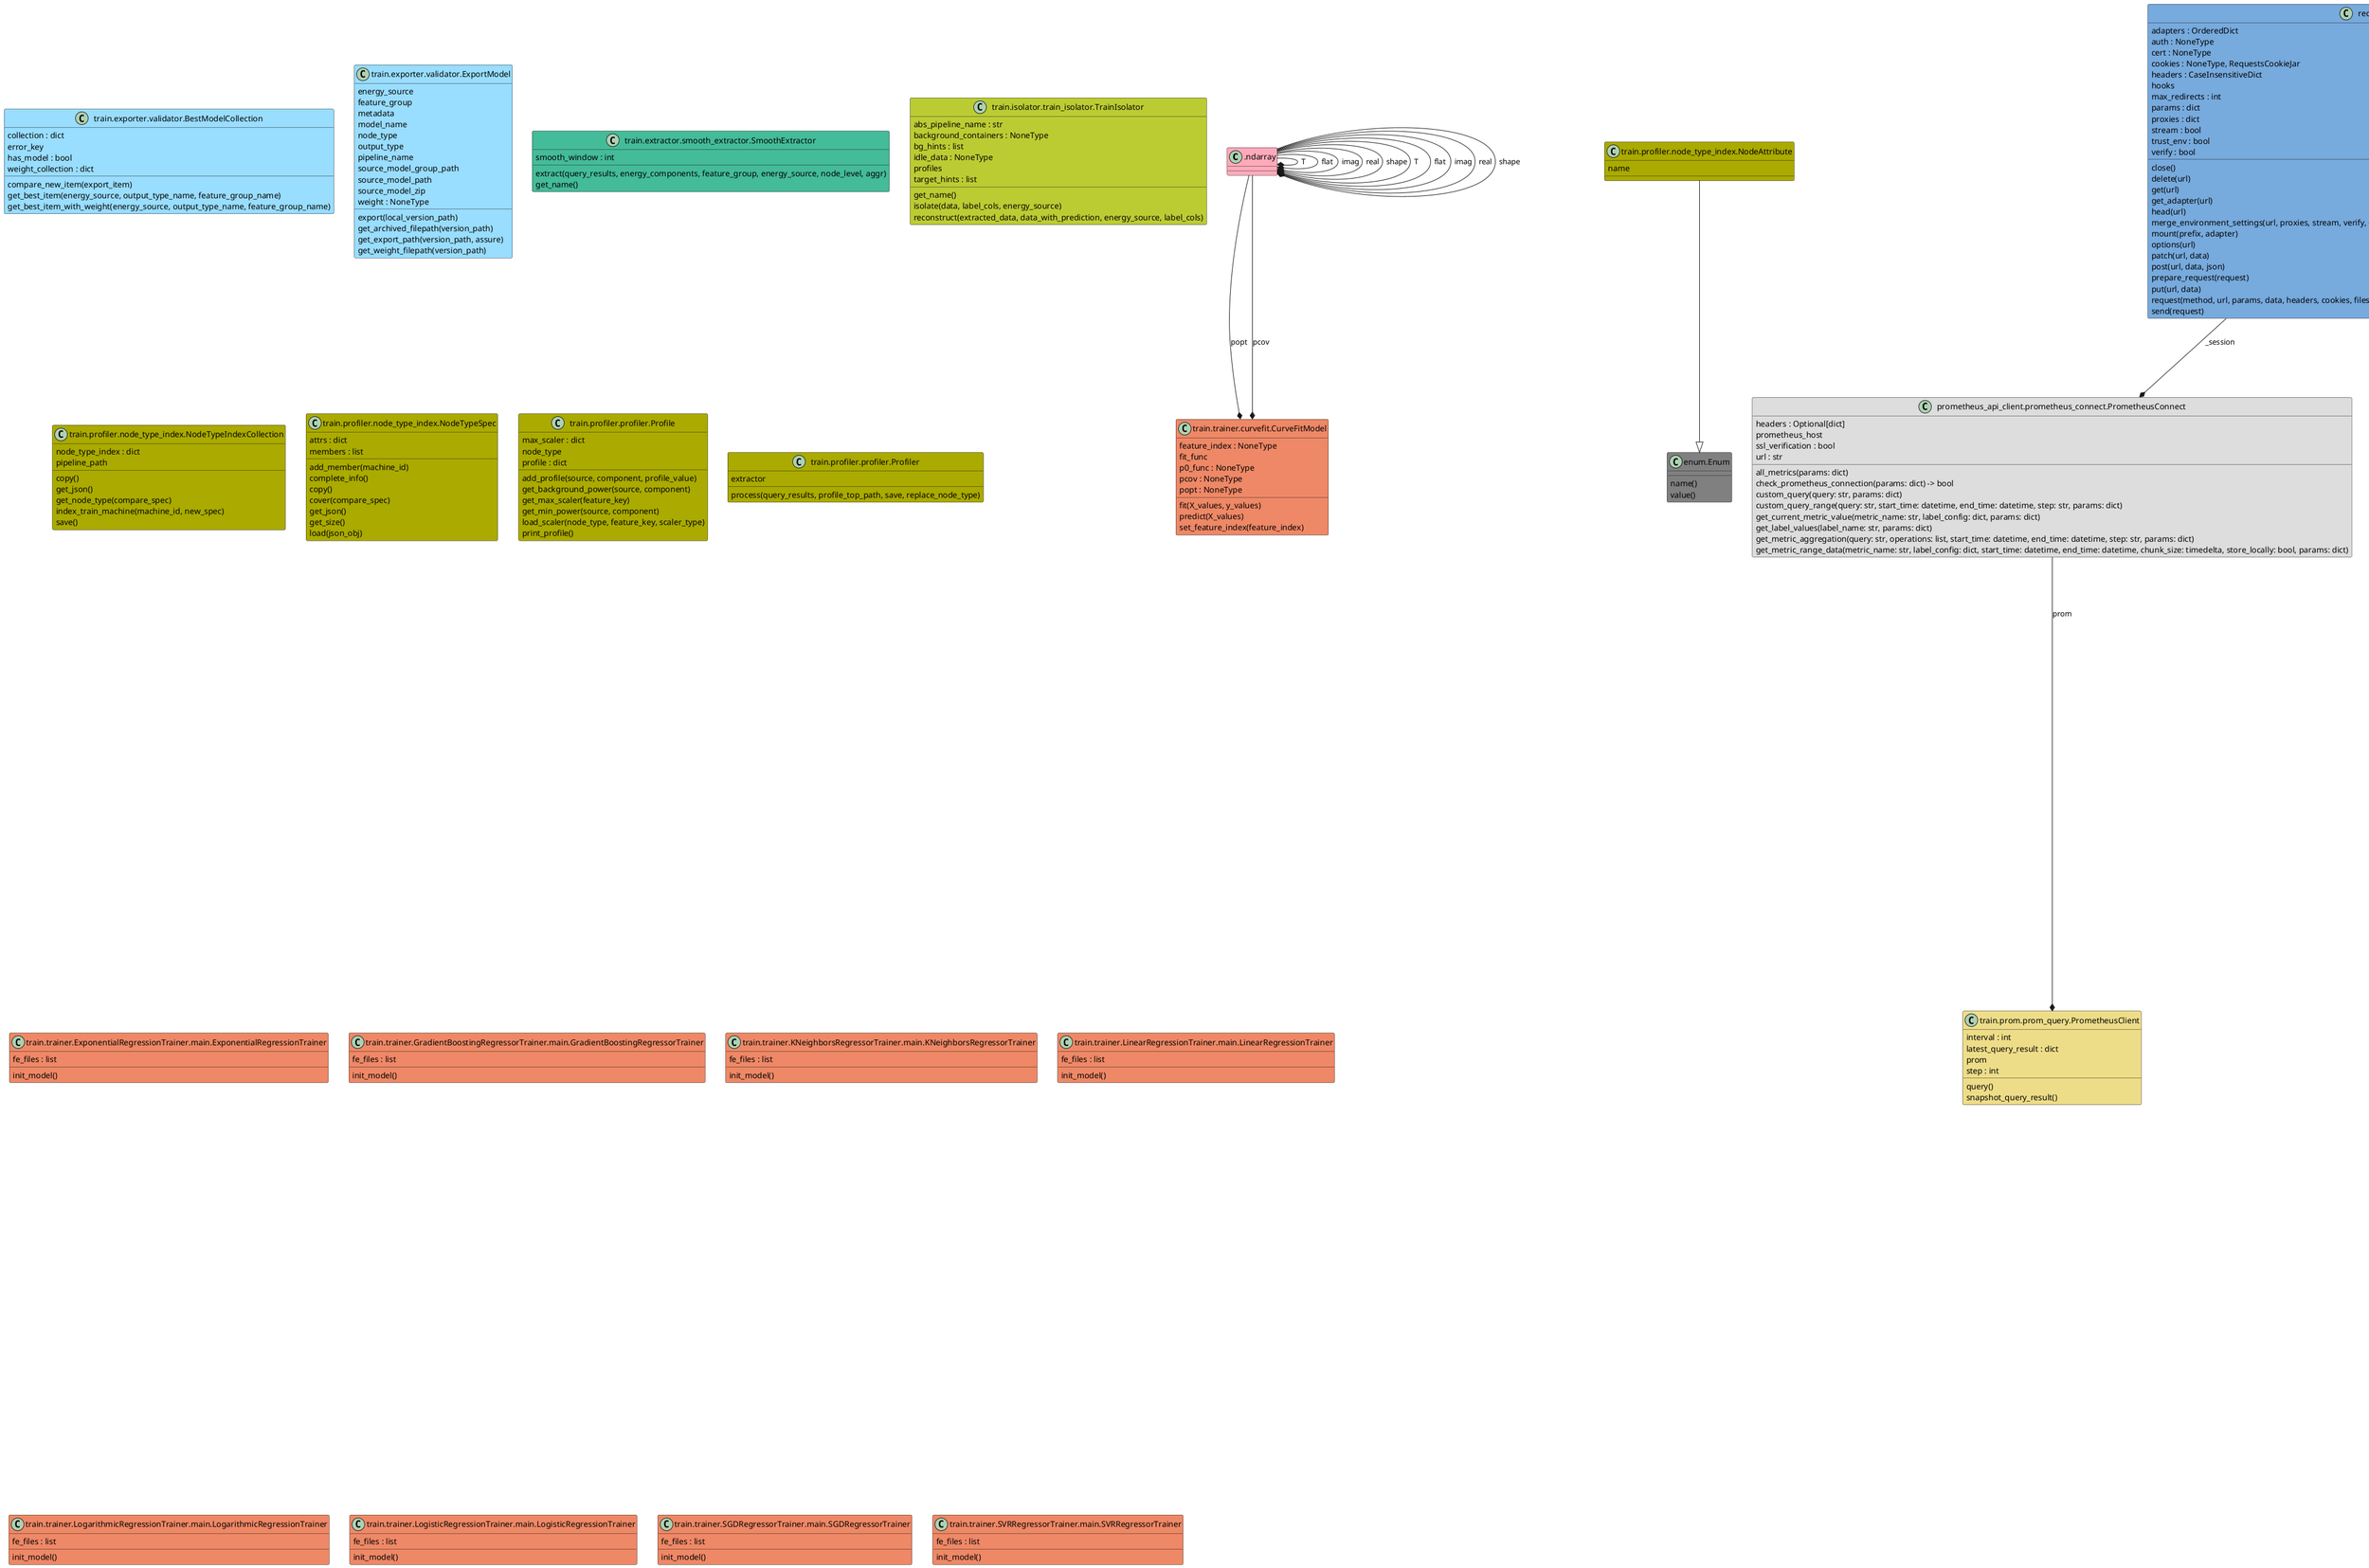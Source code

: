 @startuml classes
set namespaceSeparator none
class ".ndarray" as .ndarray #FFAABB {
}
class "enum.Enum" as enum.Enum #grey {
  name()
  value()
}
class "prometheus_api_client.prometheus_connect.PrometheusConnect" as prometheus_api_client.prometheus_connect.PrometheusConnect #DDDDDD {
  headers : Optional[dict]
  prometheus_host
  ssl_verification : bool
  url : str
  all_metrics(params: dict)
  check_prometheus_connection(params: dict) -> bool
  custom_query(query: str, params: dict)
  custom_query_range(query: str, start_time: datetime, end_time: datetime, step: str, params: dict)
  get_current_metric_value(metric_name: str, label_config: dict, params: dict)
  get_label_values(label_name: str, params: dict)
  get_metric_aggregation(query: str, operations: list, start_time: datetime, end_time: datetime, step: str, params: dict)
  get_metric_range_data(metric_name: str, label_config: dict, start_time: datetime, end_time: datetime, chunk_size: timedelta, store_locally: bool, params: dict)
}
class "requests.sessions.Session" as requests.sessions.Session #77AADD {
  adapters : OrderedDict
  auth : NoneType
  cert : NoneType
  cookies : NoneType, RequestsCookieJar
  headers : CaseInsensitiveDict
  hooks
  max_redirects : int
  params : dict
  proxies : dict
  stream : bool
  trust_env : bool
  verify : bool
  close()
  delete(url)
  get(url)
  get_adapter(url)
  head(url)
  merge_environment_settings(url, proxies, stream, verify, cert)
  mount(prefix, adapter)
  options(url)
  patch(url, data)
  post(url, data, json)
  prepare_request(request)
  put(url, data)
  request(method, url, params, data, headers, cookies, files, auth, timeout, allow_redirects, proxies, hooks, stream, verify, cert, json)
  send(request)
}
class "requests.sessions.SessionRedirectMixin" as requests.sessions.SessionRedirectMixin #77AADD {
  get_redirect_target(resp)
  rebuild_auth(prepared_request, response)
  rebuild_method(prepared_request, response)
  rebuild_proxies(prepared_request, proxies)
  resolve_redirects(resp, req, stream, timeout, verify, cert, proxies, yield_requests)
  should_strip_auth(old_url, new_url)
}
class "sklearn.base.BaseEstimator" as sklearn.base.BaseEstimator #99DDFF {
  feature_names_in_
  n_features_in_
  get_params(deep)
  set_params()
}
class "sklearn.base.TransformerMixin" as sklearn.base.TransformerMixin #99DDFF {
  fit_transform(X, y)
}
class "sklearn.preprocessing._polynomial.PolynomialFeatures" as sklearn.preprocessing._polynomial.PolynomialFeatures #44BB99 {
  degree : int
  include_bias : bool
  interaction_only : bool
  n_input_features_
  n_output_features_
  order : str
  powers_
  fit(X, y)
  get_feature_names(input_features)
  get_feature_names_out(input_features)
  transform(X)
}
class "threading.lock" as threading.lock #grey {
  acquire(blocking, timeout)
  locked()
  {abstract}release()
}
class "train.exporter.validator.BestModelCollection" as train.exporter.validator.BestModelCollection #99DDFF {
  collection : dict
  error_key
  has_model : bool
  weight_collection : dict
  compare_new_item(export_item)
  get_best_item(energy_source, output_type_name, feature_group_name)
  get_best_item_with_weight(energy_source, output_type_name, feature_group_name)
}
class "train.exporter.validator.ExportModel" as train.exporter.validator.ExportModel #99DDFF {
  energy_source
  feature_group
  metadata
  model_name
  node_type
  output_type
  pipeline_name
  source_model_group_path
  source_model_path
  source_model_zip
  weight : NoneType
  export(local_version_path)
  get_archived_filepath(version_path)
  get_export_path(version_path, assure)
  get_weight_filepath(version_path)
}
class "train.extractor.extractor.DefaultExtractor" as train.extractor.extractor.DefaultExtractor #44BB99 {
  extract(query_results, energy_components, feature_group, energy_source, node_level, aggr)
  get_name()
  get_node_types(query_results)
  get_power_data(query_results, energy_components, source)
  get_system_category(query_results)
  get_system_feature_data(query_results, features)
  get_workload_feature_data(query_results, features)
  process_feature(features, feature_to_remove, feature_to_add)
}
class "train.extractor.extractor.Extractor" as train.extractor.extractor.Extractor #44BB99 {
  {abstract}extract(query_results, feature_group)
  {abstract}get_name()
}
class "train.extractor.smooth_extractor.SmoothExtractor" as train.extractor.smooth_extractor.SmoothExtractor #44BB99 {
  smooth_window : int
  extract(query_results, energy_components, feature_group, energy_source, node_level, aggr)
  get_name()
}
class "train.isolator.isolator.Isolator" as train.isolator.isolator.Isolator #BBCC33 {
  {abstract}get_name()
  {abstract}isolate(data)
  {abstract}reconstruct(data)
}
class "train.isolator.isolator.MinIdleIsolator" as train.isolator.isolator.MinIdleIsolator #BBCC33 {
  get_name()
  isolate(data, label_cols, energy_source)
  reconstruct(extracted_data, data_with_prediction, energy_source, label_cols)
}
class "train.isolator.isolator.NoneIsolator" as train.isolator.isolator.NoneIsolator #BBCC33 {
  get_name()
  isolate(data, label_cols, energy_source)
  reconstruct(extracted_data, data_with_prediction, energy_source, label_cols)
}
class "train.isolator.isolator.ProfileBackgroundIsolator" as train.isolator.isolator.ProfileBackgroundIsolator #BBCC33 {
  background_containers
  idle_data
  profiles
  get_name()
  isolate(data, label_cols, energy_source)
  reconstruct(extracted_data, data_with_prediction, energy_source, label_cols)
  transform_component(label_col)
  transform_profile(node_type, energy_source, component)
}
class "train.isolator.train_isolator.TrainIsolator" as train.isolator.train_isolator.TrainIsolator #BBCC33 {
  abs_pipeline_name : str
  background_containers : NoneType
  bg_hints : list
  idle_data : NoneType
  profiles
  target_hints : list
  get_name()
  isolate(data, label_cols, energy_source)
  reconstruct(extracted_data, data_with_prediction, energy_source, label_cols)
}
class "train.offline_trainer.TrainAttribute" as train.offline_trainer.TrainAttribute #77AADD {
  abs_trainers
  dyn_trainers
  idle_prom_response
  isolator
  isolator_args
}
class "train.offline_trainer.TrainRequest" as train.offline_trainer.TrainRequest #77AADD {
  energy_source
  name
  pipeline
  prom_response
  trainer
  get_model()
  init_isolator(profiler, profiles, idle_data)
  init_pipeline()
}
class "train.pipeline.Pipeline" as train.pipeline.Pipeline #77AADD {
  extractor
  isolator
  lock
  metadata : dict
  name
  node_collection
  path
  trainers
  archive_pipeline()
  get_abs_data(query_results, energy_components, feature_group, energy_source, aggr)
  get_dyn_data(query_results, energy_components, feature_group, energy_source)
  prepare_data(input_query_results, energy_components, energy_source, feature_group, aggr)
  prepare_data_from_input_list(input_query_results_list, energy_components, energy_source, feature_group, aggr)
  print_log(message)
  print_pipeline_process_end(energy_source, feature_group, abs_data, dyn_data)
  process(input_query_results, energy_components, energy_source, feature_group, aggr, replace_node_type)
  process_multiple_query(input_query_results_list, energy_components, energy_source, feature_group, aggr, replace_node_type)
  save_metadata()
}
class "train.profiler.node_type_index.NodeAttribute" as train.profiler.node_type_index.NodeAttribute #AAAA00 {
  name
}
class "train.profiler.node_type_index.NodeTypeIndexCollection" as train.profiler.node_type_index.NodeTypeIndexCollection #AAAA00 {
  node_type_index : dict
  pipeline_path
  copy()
  get_json()
  get_node_type(compare_spec)
  index_train_machine(machine_id, new_spec)
  save()
}
class "train.profiler.node_type_index.NodeTypeSpec" as train.profiler.node_type_index.NodeTypeSpec #AAAA00 {
  attrs : dict
  members : list
  add_member(machine_id)
  complete_info()
  copy()
  cover(compare_spec)
  get_json()
  get_size()
  load(json_obj)
}
class "train.profiler.profiler.Profile" as train.profiler.profiler.Profile #AAAA00 {
  max_scaler : dict
  node_type
  profile : dict
  add_profile(source, component, profile_value)
  get_background_power(source, component)
  get_max_scaler(feature_key)
  get_min_power(source, component)
  load_scaler(node_type, feature_key, scaler_type)
  print_profile()
}
class "train.profiler.profiler.Profiler" as train.profiler.profiler.Profiler #AAAA00 {
  extractor
  process(query_results, profile_top_path, save, replace_node_type)
}
class "train.prom.prom_query.PrometheusClient" as train.prom.prom_query.PrometheusClient #EEDD88 {
  interval : int
  latest_query_result : dict
  prom
  step : int
  query()
  snapshot_query_result()
}
class "train.trainer.ExponentialRegressionTrainer.main.ExponentialRegressionTrainer" as train.trainer.ExponentialRegressionTrainer.main.ExponentialRegressionTrainer #EE8866 {
  fe_files : list
  init_model()
}
class "train.trainer.GradientBoostingRegressorTrainer.main.GradientBoostingRegressorTrainer" as train.trainer.GradientBoostingRegressorTrainer.main.GradientBoostingRegressorTrainer #EE8866 {
  fe_files : list
  init_model()
}
class "train.trainer.KNeighborsRegressorTrainer.main.KNeighborsRegressorTrainer" as train.trainer.KNeighborsRegressorTrainer.main.KNeighborsRegressorTrainer #EE8866 {
  fe_files : list
  init_model()
}
class "train.trainer.LinearRegressionTrainer.main.LinearRegressionTrainer" as train.trainer.LinearRegressionTrainer.main.LinearRegressionTrainer #EE8866 {
  fe_files : list
  init_model()
}
class "train.trainer.LogarithmicRegressionTrainer.main.LogarithmicRegressionTrainer" as train.trainer.LogarithmicRegressionTrainer.main.LogarithmicRegressionTrainer #EE8866 {
  fe_files : list
  init_model()
}
class "train.trainer.LogisticRegressionTrainer.main.LogisticRegressionTrainer" as train.trainer.LogisticRegressionTrainer.main.LogisticRegressionTrainer #EE8866 {
  fe_files : list
  init_model()
}
class "train.trainer.PolynomialRegressionTrainer.main.PolynomialRegressionTrainer" as train.trainer.PolynomialRegressionTrainer.main.PolynomialRegressionTrainer #EE8866 {
  fe : list
  fe_files : list
  poly_scaler
  init_model()
}
class "train.trainer.SGDRegressorTrainer.main.SGDRegressorTrainer" as train.trainer.SGDRegressorTrainer.main.SGDRegressorTrainer #EE8866 {
  fe_files : list
  init_model()
}
class "train.trainer.SVRRegressorTrainer.main.SVRRegressorTrainer" as train.trainer.SVRRegressorTrainer.main.SVRRegressorTrainer #EE8866 {
  fe_files : list
  init_model()
}
class "train.trainer.Trainer" as train.trainer.Trainer #77AADD {
  checkpoint_toppath
  energy_components
  energy_source
  feature_group
  feature_group_name
  features
  group_path
  metadata
  model_class
  node_level
  node_models : dict
  node_scalers : dict
  output_type
  scaler_type : str
  trainer_name : str
  apply_ratio(component, node_type_filtered_data, power_labels)
  archive_model(node_type)
  {abstract}component_model_filename(component)
  {abstract}get_basic_metadata(node_type)
  {abstract}get_mae(node_type, component, X_test, y_test)
  {abstract}get_mape(node_type, component, X_test, y_test)
  get_metadata()
  {abstract}get_weight_dict(node_type)
  {abstract}init_model()
  {abstract}load_local_checkpoint(filepath)
  load_model(node_type)
  predict(node_type, component, X_values, skip_preprocess)
  print_log(message)
  process(data, power_labels, pipeline_lock)
  {abstract}save_checkpoint(model, filepath)
  save_metadata(node_type, mae, mae_map, mape, mape_map, item)
  {abstract}save_model(component_save_path, node_type, component)
  save_model_and_metadata(node_type, X_test_map, y_test_map)
  save_scaler(save_path, node_type)
  {abstract}should_archive(node_type)
  to_string()
  {abstract}train(node_type, component, X_values, y_values)
}
class "train.trainer.Trainer" as train.trainer.Trainer #77AADD {
  checkpoint_toppath
  energy_components
  energy_source
  feature_group
  feature_group_name
  features
  group_path
  metadata
  model_class
  node_level
  node_models : dict
  node_scalers : dict
  output_type
  scaler_type : str
  trainer_name : str
  apply_ratio(component, node_type_filtered_data, power_labels)
  archive_model(node_type)
  {abstract}component_model_filename(component)
  {abstract}get_basic_metadata(node_type)
  {abstract}get_mae(node_type, component, X_test, y_test)
  {abstract}get_mape(node_type, component, X_test, y_test)
  get_metadata()
  {abstract}get_weight_dict(node_type)
  {abstract}init_model()
  {abstract}load_local_checkpoint(filepath)
  load_model(node_type)
  predict(node_type, component, X_values, skip_preprocess)
  print_log(message)
  process(data, power_labels, pipeline_lock)
  {abstract}save_checkpoint(model, filepath)
  save_metadata(node_type, mae, mae_map, mape, mape_map, item)
  {abstract}save_model(component_save_path, node_type, component)
  save_model_and_metadata(node_type, X_test_map, y_test_map)
  save_scaler(save_path, node_type)
  {abstract}should_archive(node_type)
  to_string()
  {abstract}train(node_type, component, X_values, y_values)
}
class "train.trainer.XGBoostTrainer.main.XGBoostRegressionModelGenerationPipeline" as train.trainer.XGBoostTrainer.main.XGBoostRegressionModelGenerationPipeline #EE8866 {
  feature_names : List[str]
  label_names : List[str]
  model_desc : str
  model_filename
  model_name : str
  save_location : str
  model_exists() -> bool
  model_json_data_exists() -> bool
  predict(input_values: List[List[float]]) -> Tuple[Optional[List[float]], Optional[Dict[Any, Any]]]
  retrieve_all_model_data() -> Tuple[Optional[xgb.XGBRegressor], Optional[Dict[Any, Any]]]
  train(train_type: XGBoostRegressionTrainType, model_data: pd.DataFrame) -> None
}
class "train.trainer.XGBoostTrainer.main.XGBoostRegressionStandalonePipeline" as train.trainer.XGBoostTrainer.main.XGBoostRegressionStandalonePipeline #EE8866 {
  energy_components_labels
  energy_source : str
  feature_group
  features
  model : NoneType
  model_class : str
  model_labels : list
  model_name
  node_level : bool
  save_location : str
  train_type
  initialize_relevant_models() -> None
  predict(features_and_predictions: List[Dict[str, float]]) -> Tuple[List[float], Dict[Any, Any]]
  train(prom_client, refined_results) -> None
}
class "train.trainer.XgboostFitTrainer.main.XgboostFitTrainer" as train.trainer.XgboostFitTrainer.main.XgboostFitTrainer #EE8866 {
  fe_files : list
}
class "train.trainer.curvefit.CurveFitModel" as train.trainer.curvefit.CurveFitModel #EE8866 {
  feature_index : NoneType
  fit_func
  p0_func : NoneType
  pcov : NoneType
  popt : NoneType
  fit(X_values, y_values)
  predict(X_values)
  set_feature_index(feature_index)
}
class "train.trainer.curvefit.CurveFitTrainer" as train.trainer.curvefit.CurveFitTrainer #EE8866 {
  fe_files : list
  component_model_filename(component)
  get_basic_metadata(node_type)
  get_mae(node_type, component, X_test, y_test)
  get_mape(node_type, component, X_test, y_test)
  get_weight_dict(node_type)
  load_local_checkpoint(filepath)
  save_checkpoint(model, filepath)
  save_model(component_save_path, node_type, component)
  should_archive(node_type)
  train(node_type, component, X_values, y_values)
}
class "train.trainer.scikit.ScikitTrainer" as train.trainer.scikit.ScikitTrainer #EE8866 {
  fe_files : list
  component_model_filename(component)
  get_basic_metadata(node_type)
  get_mae(node_type, component, X_test, y_test)
  get_mape(node_type, component, X_test, y_test)
  get_weight_dict(node_type)
  load_local_checkpoint(filepath)
  save_checkpoint(model, filepath)
  save_model(component_save_path, node_type, component)
  should_archive(node_type)
  train(node_type, component, X_values, y_values)
}
class "train.trainer.xgboost_interface.XgboostTrainer" as train.trainer.xgboost_interface.XgboostTrainer #EE8866 {
  fe_files : list
  component_model_filename(component)
  get_basic_metadata(node_type)
  get_mae(node_type, component, X_test, y_test)
  get_mape(node_type, component, X_test, y_test)
  get_weight_dict(node_type)
  init_model()
  load_local_checkpoint(filepath)
  save_checkpoint(model, filepath)
  save_model(component_save_path, node_type, component)
  should_archive(node_type)
  train(node_type, component, X_values, y_values)
}
requests.sessions.Session --|> requests.sessions.SessionRedirectMixin
sklearn.preprocessing._polynomial.PolynomialFeatures --|> sklearn.base.BaseEstimator
sklearn.preprocessing._polynomial.PolynomialFeatures --|> sklearn.base.TransformerMixin
train.extractor.extractor.DefaultExtractor --|> train.extractor.extractor.Extractor
train.isolator.isolator.MinIdleIsolator --|> train.isolator.isolator.Isolator
train.isolator.isolator.NoneIsolator --|> train.isolator.isolator.Isolator
train.isolator.isolator.ProfileBackgroundIsolator --|> train.isolator.isolator.Isolator
train.profiler.node_type_index.NodeAttribute --|> enum.Enum
train.trainer.XgboostFitTrainer.main.XgboostFitTrainer --|> train.trainer.xgboost_interface.XgboostTrainer
train.trainer.curvefit.CurveFitTrainer --|> train.trainer.Trainer
train.trainer.scikit.ScikitTrainer --|> train.trainer.Trainer
train.trainer.xgboost_interface.XgboostTrainer --|> train.trainer.Trainer
.ndarray --* .ndarray : T
.ndarray --* .ndarray : flat
.ndarray --* .ndarray : imag
.ndarray --* .ndarray : real
.ndarray --* .ndarray : shape
.ndarray --* .ndarray : T
.ndarray --* .ndarray : flat
.ndarray --* .ndarray : imag
.ndarray --* .ndarray : real
.ndarray --* .ndarray : shape
.ndarray --* train.trainer.curvefit.CurveFitModel : popt
.ndarray --* train.trainer.curvefit.CurveFitModel : pcov
prometheus_api_client.prometheus_connect.PrometheusConnect --* train.prom.prom_query.PrometheusClient : prom
requests.sessions.Session --* prometheus_api_client.prometheus_connect.PrometheusConnect : _session
sklearn.preprocessing._polynomial.PolynomialFeatures --* train.trainer.PolynomialRegressionTrainer.main.PolynomialRegressionTrainer : poly_scaler
threading.lock --* train.pipeline.Pipeline : lock
train.offline_trainer.TrainAttribute --* train.offline_trainer.TrainRequest : trainer
train.trainer.XGBoostTrainer.main.XGBoostRegressionModelGenerationPipeline --* train.trainer.XGBoostTrainer.main.XGBoostRegressionStandalonePipeline : model
@enduml
